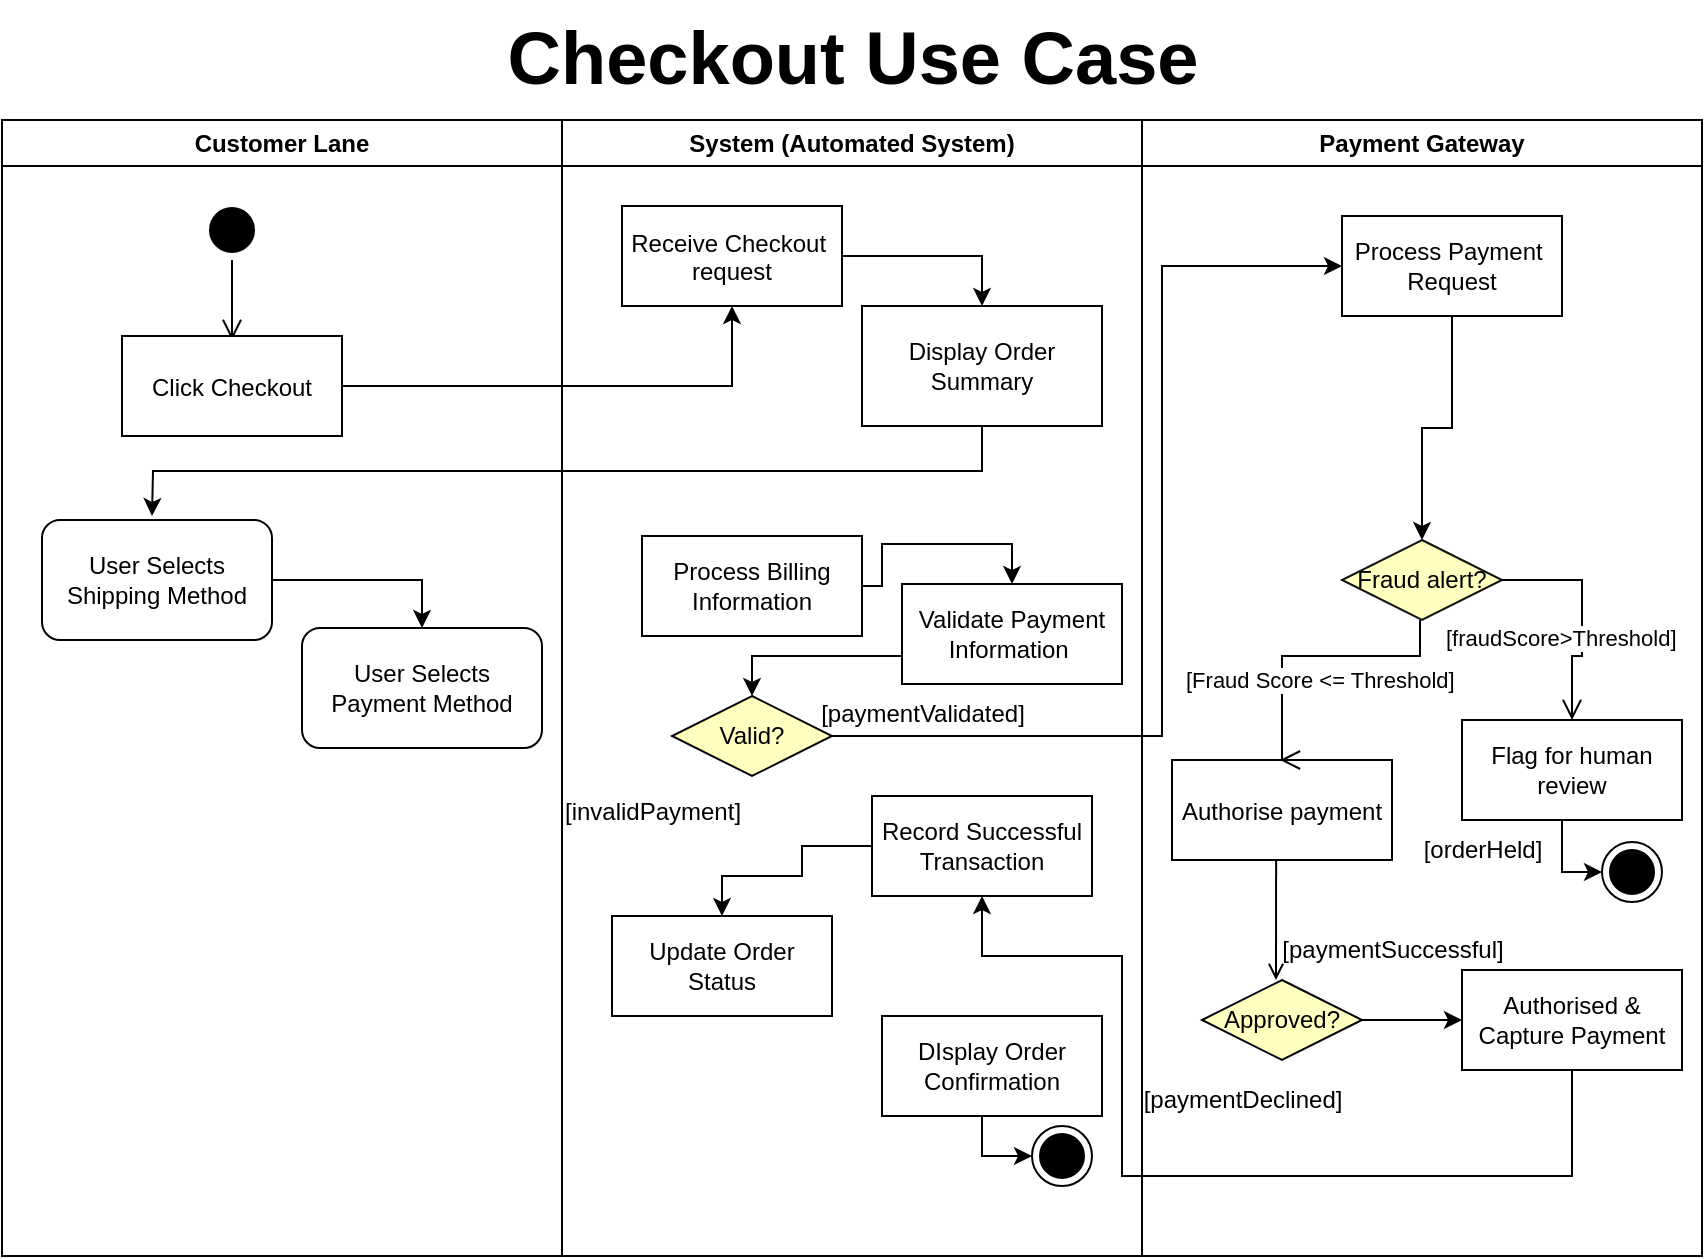 <mxfile version="27.0.3">
  <diagram name="Page-1" id="e7e014a7-5840-1c2e-5031-d8a46d1fe8dd">
    <mxGraphModel dx="1261" dy="841" grid="1" gridSize="10" guides="1" tooltips="1" connect="1" arrows="1" fold="1" page="1" pageScale="1" pageWidth="1169" pageHeight="826" background="none" math="0" shadow="0">
      <root>
        <mxCell id="0" />
        <mxCell id="1" parent="0" />
        <mxCell id="2" value="Customer Lane" style="swimlane;whiteSpace=wrap" parent="1" vertex="1">
          <mxGeometry x="670" y="70" width="280" height="568" as="geometry" />
        </mxCell>
        <mxCell id="5" value="" style="ellipse;shape=startState;fillColor=#000000;strokeColor=#000000;" parent="2" vertex="1">
          <mxGeometry x="100" y="40" width="30" height="30" as="geometry" />
        </mxCell>
        <mxCell id="6" value="" style="edgeStyle=elbowEdgeStyle;elbow=horizontal;verticalAlign=bottom;endArrow=open;endSize=8;endFill=1;rounded=0" parent="2" source="5" edge="1">
          <mxGeometry x="100" y="40" as="geometry">
            <mxPoint x="115" y="110" as="targetPoint" />
          </mxGeometry>
        </mxCell>
        <mxCell id="8" value="Click Checkout" style="" parent="2" vertex="1">
          <mxGeometry x="60" y="108" width="110" height="50" as="geometry" />
        </mxCell>
        <mxCell id="uR4Y5NdSJCiW5M6gI8Ui-14" style="edgeStyle=orthogonalEdgeStyle;rounded=0;orthogonalLoop=1;jettySize=auto;html=1;exitX=1;exitY=0.5;exitDx=0;exitDy=0;entryX=0.5;entryY=0;entryDx=0;entryDy=0;" edge="1" parent="2" source="uR4Y5NdSJCiW5M6gI8Ui-8" target="uR4Y5NdSJCiW5M6gI8Ui-12">
          <mxGeometry relative="1" as="geometry" />
        </mxCell>
        <mxCell id="uR4Y5NdSJCiW5M6gI8Ui-8" value="User Selects Shipping Method" style="rounded=1;whiteSpace=wrap;html=1;" vertex="1" parent="2">
          <mxGeometry x="20" y="200" width="115" height="60" as="geometry" />
        </mxCell>
        <mxCell id="uR4Y5NdSJCiW5M6gI8Ui-12" value="User Selects Payment Method" style="rounded=1;whiteSpace=wrap;html=1;" vertex="1" parent="2">
          <mxGeometry x="150" y="254" width="120" height="60" as="geometry" />
        </mxCell>
        <mxCell id="ocmlmnkPLiXoLDkhKhnW-51" value="System (Automated System)" style="swimlane;whiteSpace=wrap;html=1;" parent="1" vertex="1">
          <mxGeometry x="950" y="70" width="290" height="568" as="geometry" />
        </mxCell>
        <mxCell id="ocmlmnkPLiXoLDkhKhnW-76" style="edgeStyle=orthogonalEdgeStyle;rounded=0;orthogonalLoop=1;jettySize=auto;html=1;exitX=1;exitY=0.5;exitDx=0;exitDy=0;entryX=0.5;entryY=0;entryDx=0;entryDy=0;" parent="ocmlmnkPLiXoLDkhKhnW-51" source="ocmlmnkPLiXoLDkhKhnW-58" target="ocmlmnkPLiXoLDkhKhnW-60" edge="1">
          <mxGeometry relative="1" as="geometry" />
        </mxCell>
        <mxCell id="ocmlmnkPLiXoLDkhKhnW-58" value="Receive Checkout &#xa;request" style="" parent="ocmlmnkPLiXoLDkhKhnW-51" vertex="1">
          <mxGeometry x="30" y="43" width="110" height="50" as="geometry" />
        </mxCell>
        <mxCell id="ocmlmnkPLiXoLDkhKhnW-60" value="Display Order Summary" style="whiteSpace=wrap;html=1;" parent="ocmlmnkPLiXoLDkhKhnW-51" vertex="1">
          <mxGeometry x="150" y="93" width="120" height="60" as="geometry" />
        </mxCell>
        <mxCell id="v_kuO4fO8GXj2AwPMBaf-36" style="edgeStyle=orthogonalEdgeStyle;rounded=0;orthogonalLoop=1;jettySize=auto;html=1;exitX=1;exitY=0.5;exitDx=0;exitDy=0;entryX=0.5;entryY=0;entryDx=0;entryDy=0;" parent="ocmlmnkPLiXoLDkhKhnW-51" source="agEznNJqok29zz3Ys2b5-73" target="v_kuO4fO8GXj2AwPMBaf-35" edge="1">
          <mxGeometry relative="1" as="geometry">
            <Array as="points">
              <mxPoint x="160" y="233" />
              <mxPoint x="160" y="212" />
              <mxPoint x="225" y="212" />
            </Array>
          </mxGeometry>
        </mxCell>
        <mxCell id="agEznNJqok29zz3Ys2b5-73" value="Process Billing Information" style="html=1;whiteSpace=wrap;" parent="ocmlmnkPLiXoLDkhKhnW-51" vertex="1">
          <mxGeometry x="40" y="208" width="110" height="50" as="geometry" />
        </mxCell>
        <mxCell id="v_kuO4fO8GXj2AwPMBaf-40" style="edgeStyle=orthogonalEdgeStyle;rounded=0;orthogonalLoop=1;jettySize=auto;html=1;exitX=0;exitY=0.5;exitDx=0;exitDy=0;entryX=0.5;entryY=0;entryDx=0;entryDy=0;" parent="ocmlmnkPLiXoLDkhKhnW-51" source="v_kuO4fO8GXj2AwPMBaf-35" target="v_kuO4fO8GXj2AwPMBaf-37" edge="1">
          <mxGeometry relative="1" as="geometry">
            <Array as="points">
              <mxPoint x="170" y="268" />
              <mxPoint x="95" y="268" />
            </Array>
          </mxGeometry>
        </mxCell>
        <mxCell id="v_kuO4fO8GXj2AwPMBaf-35" value="Validate Payment Information&amp;nbsp;" style="html=1;whiteSpace=wrap;" parent="ocmlmnkPLiXoLDkhKhnW-51" vertex="1">
          <mxGeometry x="170" y="232" width="110" height="50" as="geometry" />
        </mxCell>
        <mxCell id="v_kuO4fO8GXj2AwPMBaf-37" value="Valid?" style="rhombus;whiteSpace=wrap;html=1;fontColor=#000000;fillColor=#ffffc0;strokeColor=#000000;" parent="ocmlmnkPLiXoLDkhKhnW-51" vertex="1">
          <mxGeometry x="55" y="288" width="80" height="40" as="geometry" />
        </mxCell>
        <mxCell id="v_kuO4fO8GXj2AwPMBaf-44" value="[paymentValidated]" style="text;html=1;align=center;verticalAlign=middle;resizable=0;points=[];autosize=1;strokeColor=none;fillColor=none;" parent="ocmlmnkPLiXoLDkhKhnW-51" vertex="1">
          <mxGeometry x="115" y="282" width="130" height="30" as="geometry" />
        </mxCell>
        <mxCell id="v_kuO4fO8GXj2AwPMBaf-46" value="[invalidPayment]" style="text;html=1;align=center;verticalAlign=middle;resizable=0;points=[];autosize=1;strokeColor=none;fillColor=none;" parent="ocmlmnkPLiXoLDkhKhnW-51" vertex="1">
          <mxGeometry x="-10" y="331" width="110" height="30" as="geometry" />
        </mxCell>
        <mxCell id="v_kuO4fO8GXj2AwPMBaf-56" style="edgeStyle=orthogonalEdgeStyle;rounded=0;orthogonalLoop=1;jettySize=auto;html=1;exitX=0;exitY=0.5;exitDx=0;exitDy=0;entryX=0.5;entryY=0;entryDx=0;entryDy=0;" parent="ocmlmnkPLiXoLDkhKhnW-51" source="v_kuO4fO8GXj2AwPMBaf-53" target="v_kuO4fO8GXj2AwPMBaf-55" edge="1">
          <mxGeometry relative="1" as="geometry">
            <Array as="points">
              <mxPoint x="120" y="363" />
              <mxPoint x="120" y="378" />
              <mxPoint x="80" y="378" />
            </Array>
          </mxGeometry>
        </mxCell>
        <mxCell id="v_kuO4fO8GXj2AwPMBaf-53" value="Record Successful Transaction" style="html=1;whiteSpace=wrap;" parent="ocmlmnkPLiXoLDkhKhnW-51" vertex="1">
          <mxGeometry x="155" y="338" width="110" height="50" as="geometry" />
        </mxCell>
        <mxCell id="v_kuO4fO8GXj2AwPMBaf-55" value="Update Order Status" style="html=1;whiteSpace=wrap;" parent="ocmlmnkPLiXoLDkhKhnW-51" vertex="1">
          <mxGeometry x="25" y="398" width="110" height="50" as="geometry" />
        </mxCell>
        <mxCell id="5nKzo7GDHY4XBlp9TRnN-31" style="edgeStyle=orthogonalEdgeStyle;rounded=0;orthogonalLoop=1;jettySize=auto;html=1;exitX=0.5;exitY=1;exitDx=0;exitDy=0;entryX=0;entryY=0.5;entryDx=0;entryDy=0;" parent="ocmlmnkPLiXoLDkhKhnW-51" source="5nKzo7GDHY4XBlp9TRnN-19" target="5nKzo7GDHY4XBlp9TRnN-30" edge="1">
          <mxGeometry relative="1" as="geometry">
            <Array as="points">
              <mxPoint x="210" y="498" />
              <mxPoint x="210" y="518" />
            </Array>
          </mxGeometry>
        </mxCell>
        <mxCell id="5nKzo7GDHY4XBlp9TRnN-19" value="DIsplay Order Confirmation" style="html=1;whiteSpace=wrap;" parent="ocmlmnkPLiXoLDkhKhnW-51" vertex="1">
          <mxGeometry x="160" y="448" width="110" height="50" as="geometry" />
        </mxCell>
        <mxCell id="5nKzo7GDHY4XBlp9TRnN-30" value="" style="ellipse;html=1;shape=endState;fillColor=#000000;strokeColor=#000000;" parent="ocmlmnkPLiXoLDkhKhnW-51" vertex="1">
          <mxGeometry x="235" y="503" width="30" height="30" as="geometry" />
        </mxCell>
        <mxCell id="TGFcMOlXtu1Z5XWhOxLF-43" value="Payment Gateway" style="swimlane;whiteSpace=wrap" parent="1" vertex="1">
          <mxGeometry x="1240" y="70" width="280" height="568" as="geometry" />
        </mxCell>
        <mxCell id="TGFcMOlXtu1Z5XWhOxLF-44" value="Authorise payment" style="" parent="TGFcMOlXtu1Z5XWhOxLF-43" vertex="1">
          <mxGeometry x="15" y="320" width="110" height="50" as="geometry" />
        </mxCell>
        <mxCell id="TGFcMOlXtu1Z5XWhOxLF-48" value="" style="endArrow=open;endFill=1;rounded=0" parent="TGFcMOlXtu1Z5XWhOxLF-43" edge="1">
          <mxGeometry relative="1" as="geometry">
            <mxPoint x="67.056" y="370" as="sourcePoint" />
            <mxPoint x="67" y="430" as="targetPoint" />
          </mxGeometry>
        </mxCell>
        <mxCell id="TGFcMOlXtu1Z5XWhOxLF-58" style="edgeStyle=orthogonalEdgeStyle;rounded=0;orthogonalLoop=1;jettySize=auto;html=1;exitX=0.5;exitY=1;exitDx=0;exitDy=0;entryX=0.5;entryY=0;entryDx=0;entryDy=0;" parent="TGFcMOlXtu1Z5XWhOxLF-43" source="TGFcMOlXtu1Z5XWhOxLF-51" target="TGFcMOlXtu1Z5XWhOxLF-55" edge="1">
          <mxGeometry relative="1" as="geometry" />
        </mxCell>
        <mxCell id="TGFcMOlXtu1Z5XWhOxLF-51" value="Process Payment&amp;nbsp;&lt;div&gt;Request&lt;/div&gt;" style="html=1;whiteSpace=wrap;" parent="TGFcMOlXtu1Z5XWhOxLF-43" vertex="1">
          <mxGeometry x="100" y="48" width="110" height="50" as="geometry" />
        </mxCell>
        <mxCell id="TGFcMOlXtu1Z5XWhOxLF-55" value="Fraud alert?" style="rhombus;whiteSpace=wrap;html=1;fontColor=#000000;fillColor=#ffffc0;strokeColor=light-dark(#100f0f, #ff9090);" parent="TGFcMOlXtu1Z5XWhOxLF-43" vertex="1">
          <mxGeometry x="100" y="210" width="80" height="40" as="geometry" />
        </mxCell>
        <mxCell id="TGFcMOlXtu1Z5XWhOxLF-56" value="[fraudScore&amp;gt;Threshold]" style="edgeStyle=orthogonalEdgeStyle;html=1;align=left;verticalAlign=bottom;endArrow=open;endSize=8;rounded=0;entryX=0.5;entryY=0;entryDx=0;entryDy=0;" parent="TGFcMOlXtu1Z5XWhOxLF-43" source="TGFcMOlXtu1Z5XWhOxLF-55" target="TGFcMOlXtu1Z5XWhOxLF-59" edge="1">
          <mxGeometry x="-1" y="-48" relative="1" as="geometry">
            <mxPoint x="210" y="288" as="targetPoint" />
            <Array as="points">
              <mxPoint x="220" y="230" />
              <mxPoint x="220" y="268" />
              <mxPoint x="215" y="268" />
            </Array>
            <mxPoint x="-30" y="-10" as="offset" />
          </mxGeometry>
        </mxCell>
        <mxCell id="TGFcMOlXtu1Z5XWhOxLF-57" value="&lt;span&gt;[Fraud Score &amp;lt;= Threshold]&lt;/span&gt;" style="edgeStyle=orthogonalEdgeStyle;html=1;align=left;verticalAlign=top;endArrow=open;endSize=8;rounded=0;entryX=0.5;entryY=0;entryDx=0;entryDy=0;" parent="TGFcMOlXtu1Z5XWhOxLF-43" edge="1">
          <mxGeometry x="0.243" y="-50" relative="1" as="geometry">
            <mxPoint x="69" y="320" as="targetPoint" />
            <mxPoint x="139.0" y="250.0" as="sourcePoint" />
            <Array as="points">
              <mxPoint x="139" y="268" />
              <mxPoint x="70" y="268" />
              <mxPoint x="70" y="320" />
            </Array>
            <mxPoint y="-1" as="offset" />
          </mxGeometry>
        </mxCell>
        <mxCell id="TGFcMOlXtu1Z5XWhOxLF-59" value="Flag for human review" style="html=1;whiteSpace=wrap;" parent="TGFcMOlXtu1Z5XWhOxLF-43" vertex="1">
          <mxGeometry x="160" y="300" width="110" height="50" as="geometry" />
        </mxCell>
        <mxCell id="TGFcMOlXtu1Z5XWhOxLF-62" value="Approved?" style="rhombus;whiteSpace=wrap;html=1;fontColor=#000000;fillColor=#ffffc0;strokeColor=#000000;" parent="TGFcMOlXtu1Z5XWhOxLF-43" vertex="1">
          <mxGeometry x="30" y="430" width="80" height="40" as="geometry" />
        </mxCell>
        <mxCell id="v_kuO4fO8GXj2AwPMBaf-51" value="[paymentSuccessful]" style="text;html=1;align=center;verticalAlign=middle;resizable=0;points=[];autosize=1;strokeColor=none;fillColor=none;" parent="TGFcMOlXtu1Z5XWhOxLF-43" vertex="1">
          <mxGeometry x="60" y="400" width="130" height="30" as="geometry" />
        </mxCell>
        <mxCell id="v_kuO4fO8GXj2AwPMBaf-52" value="Authorised &amp;amp; Capture Payment" style="html=1;whiteSpace=wrap;" parent="TGFcMOlXtu1Z5XWhOxLF-43" vertex="1">
          <mxGeometry x="160" y="425.003" width="110" height="50" as="geometry" />
        </mxCell>
        <mxCell id="v_kuO4fO8GXj2AwPMBaf-50" style="edgeStyle=orthogonalEdgeStyle;rounded=0;orthogonalLoop=1;jettySize=auto;html=1;exitX=1;exitY=0.5;exitDx=0;exitDy=0;" parent="TGFcMOlXtu1Z5XWhOxLF-43" source="TGFcMOlXtu1Z5XWhOxLF-62" target="v_kuO4fO8GXj2AwPMBaf-52" edge="1">
          <mxGeometry relative="1" as="geometry">
            <mxPoint x="170" y="450.333" as="targetPoint" />
          </mxGeometry>
        </mxCell>
        <mxCell id="v_kuO4fO8GXj2AwPMBaf-74" value="[paymentDeclined]" style="text;html=1;align=center;verticalAlign=middle;resizable=0;points=[];autosize=1;strokeColor=none;fillColor=none;" parent="TGFcMOlXtu1Z5XWhOxLF-43" vertex="1">
          <mxGeometry x="-10" y="475" width="120" height="30" as="geometry" />
        </mxCell>
        <mxCell id="5nKzo7GDHY4XBlp9TRnN-39" value="[orderHeld]" style="text;html=1;align=center;verticalAlign=middle;resizable=0;points=[];autosize=1;strokeColor=none;fillColor=none;" parent="TGFcMOlXtu1Z5XWhOxLF-43" vertex="1">
          <mxGeometry x="130" y="350" width="80" height="30" as="geometry" />
        </mxCell>
        <mxCell id="agEznNJqok29zz3Ys2b5-47" value="Checkout Use Case" style="text;html=1;align=center;verticalAlign=middle;resizable=0;points=[];autosize=1;strokeColor=none;fillColor=none;fontSize=37;fontStyle=1" parent="1" vertex="1">
          <mxGeometry x="920" y="10" width="350" height="60" as="geometry" />
        </mxCell>
        <mxCell id="v_kuO4fO8GXj2AwPMBaf-12" style="edgeStyle=orthogonalEdgeStyle;rounded=0;orthogonalLoop=1;jettySize=auto;html=1;exitX=1;exitY=0.5;exitDx=0;exitDy=0;entryX=0.5;entryY=1;entryDx=0;entryDy=0;" parent="1" source="8" target="ocmlmnkPLiXoLDkhKhnW-58" edge="1">
          <mxGeometry relative="1" as="geometry" />
        </mxCell>
        <mxCell id="v_kuO4fO8GXj2AwPMBaf-25" style="edgeStyle=orthogonalEdgeStyle;rounded=0;orthogonalLoop=1;jettySize=auto;html=1;exitX=0.5;exitY=1;exitDx=0;exitDy=0;entryX=0.5;entryY=0;entryDx=0;entryDy=0;" parent="1" source="ocmlmnkPLiXoLDkhKhnW-60" edge="1">
          <mxGeometry relative="1" as="geometry">
            <mxPoint x="745" y="268" as="targetPoint" />
          </mxGeometry>
        </mxCell>
        <mxCell id="v_kuO4fO8GXj2AwPMBaf-43" style="edgeStyle=orthogonalEdgeStyle;rounded=0;orthogonalLoop=1;jettySize=auto;html=1;exitX=1;exitY=0.5;exitDx=0;exitDy=0;entryX=0;entryY=0.5;entryDx=0;entryDy=0;" parent="1" source="v_kuO4fO8GXj2AwPMBaf-37" target="TGFcMOlXtu1Z5XWhOxLF-51" edge="1">
          <mxGeometry relative="1" as="geometry">
            <Array as="points">
              <mxPoint x="1250" y="378" />
              <mxPoint x="1250" y="143" />
            </Array>
          </mxGeometry>
        </mxCell>
        <mxCell id="v_kuO4fO8GXj2AwPMBaf-54" style="edgeStyle=orthogonalEdgeStyle;rounded=0;orthogonalLoop=1;jettySize=auto;html=1;exitX=0.5;exitY=1;exitDx=0;exitDy=0;entryX=0.5;entryY=1;entryDx=0;entryDy=0;" parent="1" source="v_kuO4fO8GXj2AwPMBaf-52" target="v_kuO4fO8GXj2AwPMBaf-53" edge="1">
          <mxGeometry relative="1" as="geometry">
            <Array as="points">
              <mxPoint x="1455" y="598" />
              <mxPoint x="1230" y="598" />
              <mxPoint x="1230" y="488" />
              <mxPoint x="1160" y="488" />
            </Array>
          </mxGeometry>
        </mxCell>
        <mxCell id="5nKzo7GDHY4XBlp9TRnN-33" value="" style="ellipse;html=1;shape=endState;fillColor=#000000;strokeColor=#000000;" parent="1" vertex="1">
          <mxGeometry x="1470" y="431" width="30" height="30" as="geometry" />
        </mxCell>
        <mxCell id="5nKzo7GDHY4XBlp9TRnN-38" style="edgeStyle=orthogonalEdgeStyle;rounded=0;orthogonalLoop=1;jettySize=auto;html=1;exitX=0.5;exitY=1;exitDx=0;exitDy=0;entryX=0;entryY=0.5;entryDx=0;entryDy=0;" parent="1" source="TGFcMOlXtu1Z5XWhOxLF-59" target="5nKzo7GDHY4XBlp9TRnN-33" edge="1">
          <mxGeometry relative="1" as="geometry">
            <Array as="points">
              <mxPoint x="1450" y="420" />
              <mxPoint x="1450" y="446" />
            </Array>
          </mxGeometry>
        </mxCell>
      </root>
    </mxGraphModel>
  </diagram>
</mxfile>
